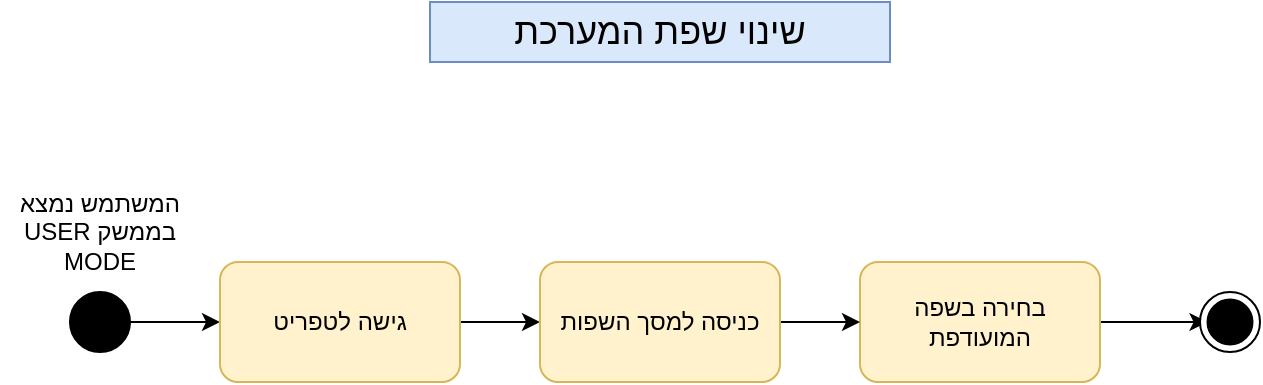 <mxfile version="16.5.1" type="device"><diagram id="kgpKYQtTHZ0yAKxKKP6v" name="Page-1"><mxGraphModel dx="1038" dy="649" grid="1" gridSize="10" guides="1" tooltips="1" connect="1" arrows="1" fold="1" page="1" pageScale="1" pageWidth="850" pageHeight="1100" math="0" shadow="0"><root><mxCell id="0"/><mxCell id="1" parent="0"/><mxCell id="uczeWLMeLgXxNhw-wlqn-5" value="" style="edgeStyle=orthogonalEdgeStyle;rounded=0;orthogonalLoop=1;jettySize=auto;html=1;fontSize=18;fontColor=none;" parent="1" source="xDS9O43a5M-6E7foYpb0-1" target="xDS9O43a5M-6E7foYpb0-30" edge="1"><mxGeometry relative="1" as="geometry"/></mxCell><mxCell id="xDS9O43a5M-6E7foYpb0-1" value="" style="ellipse;whiteSpace=wrap;html=1;aspect=fixed;fillColor=#000000;" parent="1" vertex="1"><mxGeometry x="115" y="255" width="30" height="30" as="geometry"/></mxCell><mxCell id="xDS9O43a5M-6E7foYpb0-4" value="המשתמש נמצא בממשק USER MODE" style="text;html=1;strokeColor=none;fillColor=none;align=center;verticalAlign=middle;whiteSpace=wrap;rounded=0;textDirection=rtl;" parent="1" vertex="1"><mxGeometry x="80" y="210" width="100" height="30" as="geometry"/></mxCell><mxCell id="xDS9O43a5M-6E7foYpb0-5" value="" style="endArrow=classic;html=1;rounded=0;exitX=1;exitY=0.5;exitDx=0;exitDy=0;entryX=0;entryY=0.5;entryDx=0;entryDy=0;" parent="1" edge="1"><mxGeometry width="50" height="50" relative="1" as="geometry"><mxPoint x="300" y="270" as="sourcePoint"/><mxPoint x="350" y="270" as="targetPoint"/></mxGeometry></mxCell><mxCell id="uczeWLMeLgXxNhw-wlqn-4" value="" style="edgeStyle=orthogonalEdgeStyle;rounded=0;orthogonalLoop=1;jettySize=auto;html=1;fontSize=18;fontColor=none;" parent="1" source="xDS9O43a5M-6E7foYpb0-25" target="xDS9O43a5M-6E7foYpb0-47" edge="1"><mxGeometry relative="1" as="geometry"/></mxCell><mxCell id="xDS9O43a5M-6E7foYpb0-25" value="בחירה בשפה המועודפת" style="rounded=1;whiteSpace=wrap;html=1;fillColor=#fff2cc;strokeColor=#d6b656;align=center;textDirection=rtl;" parent="1" vertex="1"><mxGeometry x="510" y="240" width="120" height="60" as="geometry"/></mxCell><mxCell id="xDS9O43a5M-6E7foYpb0-30" value="גישה לטפריט" style="rounded=1;whiteSpace=wrap;html=1;fillColor=#fff2cc;strokeColor=#d6b656;align=center;textDirection=rtl;" parent="1" vertex="1"><mxGeometry x="190" y="240" width="120" height="60" as="geometry"/></mxCell><mxCell id="xDS9O43a5M-6E7foYpb0-33" value="שינוי שפת המערכת" style="rounded=0;whiteSpace=wrap;html=1;labelBackgroundColor=none;fillColor=#dae8fc;strokeColor=#6c8ebf;align=center;textDirection=rtl;fontSize=18;fontStyle=0" parent="1" vertex="1"><mxGeometry x="295" y="110" width="230" height="30" as="geometry"/></mxCell><mxCell id="xDS9O43a5M-6E7foYpb0-46" value="" style="ellipse;whiteSpace=wrap;html=1;aspect=fixed;fillColor=#FFFFFF;fontColor=none;labelBackgroundColor=none;noLabel=1;" parent="1" vertex="1"><mxGeometry x="680" y="255" width="30" height="30" as="geometry"/></mxCell><mxCell id="xDS9O43a5M-6E7foYpb0-47" value="" style="ellipse;whiteSpace=wrap;html=1;aspect=fixed;fillColor=#000000;" parent="1" vertex="1"><mxGeometry x="683.75" y="258.75" width="22.5" height="22.5" as="geometry"/></mxCell><mxCell id="uczeWLMeLgXxNhw-wlqn-2" value="" style="edgeStyle=orthogonalEdgeStyle;rounded=0;orthogonalLoop=1;jettySize=auto;html=1;fontSize=18;fontColor=none;" parent="1" source="uczeWLMeLgXxNhw-wlqn-1" target="xDS9O43a5M-6E7foYpb0-25" edge="1"><mxGeometry relative="1" as="geometry"/></mxCell><mxCell id="uczeWLMeLgXxNhw-wlqn-1" value="כניסה למסך השפות" style="rounded=1;whiteSpace=wrap;html=1;fillColor=#fff2cc;strokeColor=#d6b656;align=center;textDirection=rtl;" parent="1" vertex="1"><mxGeometry x="350" y="240" width="120" height="60" as="geometry"/></mxCell></root></mxGraphModel></diagram></mxfile>